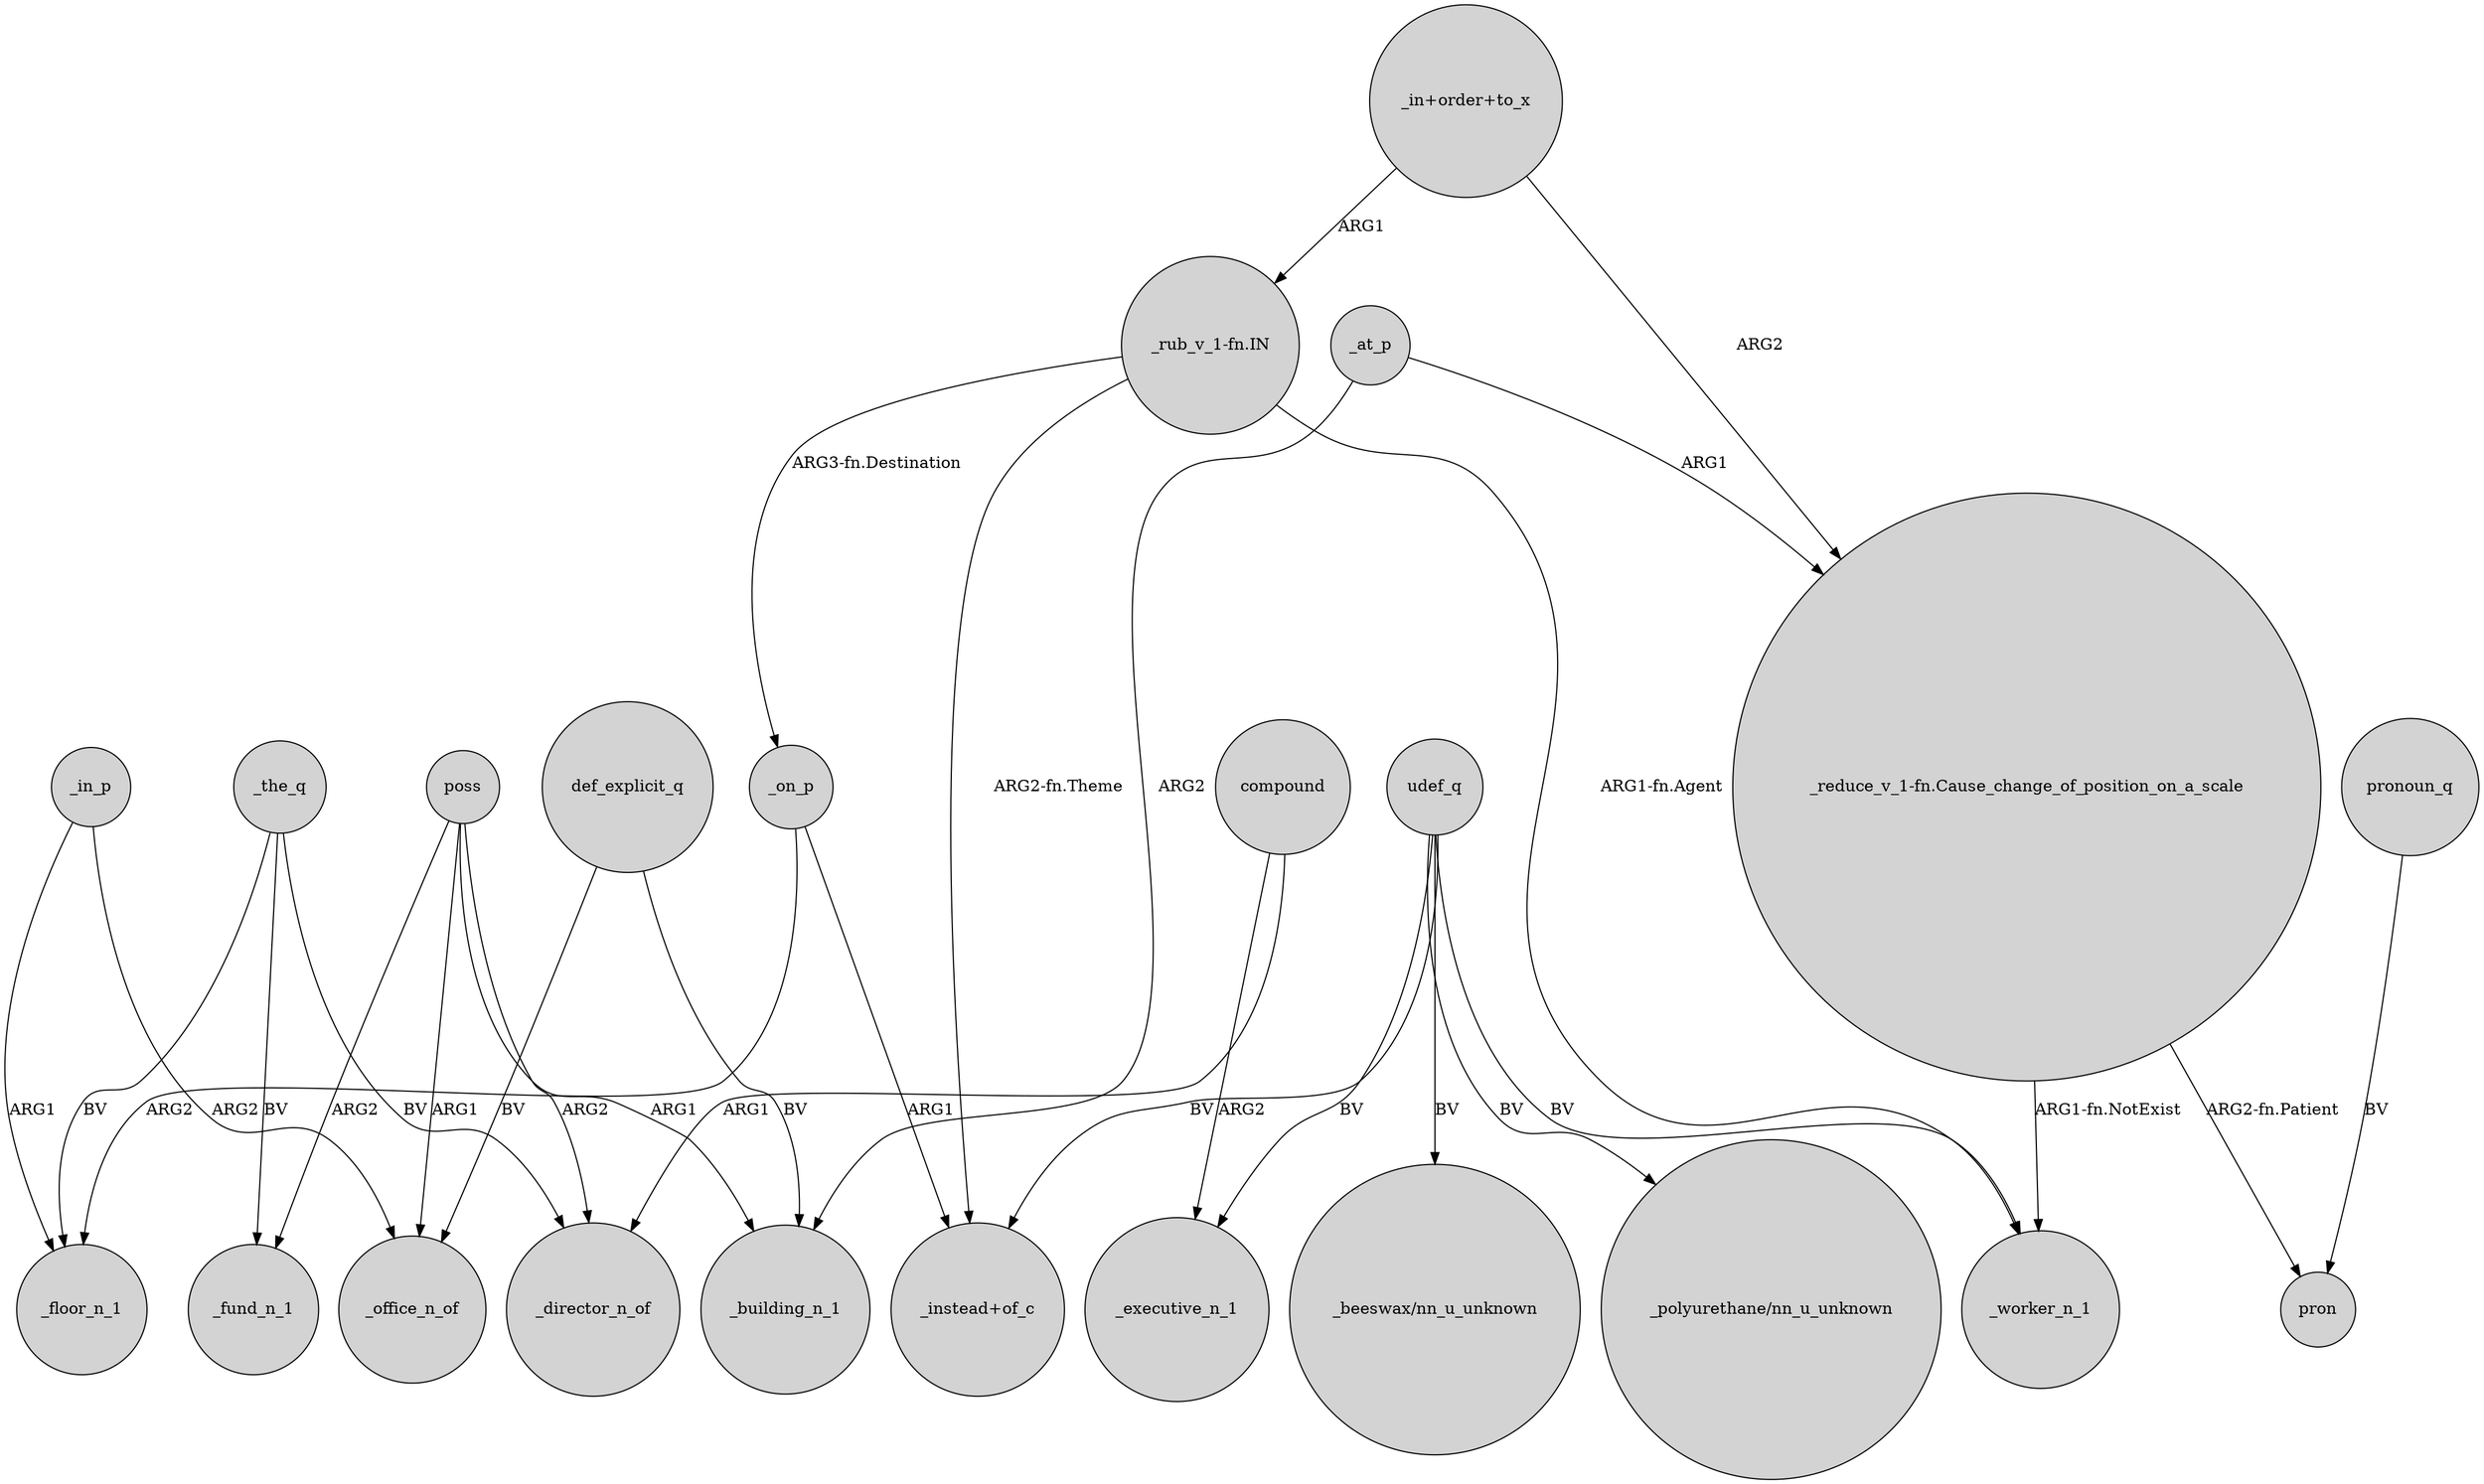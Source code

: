 digraph {
	node [shape=circle style=filled]
	udef_q -> "_instead+of_c" [label=BV]
	_on_p -> "_instead+of_c" [label=ARG1]
	"_rub_v_1-fn.IN" -> "_instead+of_c" [label="ARG2-fn.Theme"]
	"_in+order+to_x" -> "_reduce_v_1-fn.Cause_change_of_position_on_a_scale" [label=ARG2]
	udef_q -> "_beeswax/nn_u_unknown" [label=BV]
	udef_q -> _executive_n_1 [label=BV]
	_at_p -> _building_n_1 [label=ARG2]
	_at_p -> "_reduce_v_1-fn.Cause_change_of_position_on_a_scale" [label=ARG1]
	poss -> _fund_n_1 [label=ARG2]
	poss -> _building_n_1 [label=ARG1]
	udef_q -> "_polyurethane/nn_u_unknown" [label=BV]
	def_explicit_q -> _office_n_of [label=BV]
	udef_q -> _worker_n_1 [label=BV]
	"_in+order+to_x" -> "_rub_v_1-fn.IN" [label=ARG1]
	_the_q -> _fund_n_1 [label=BV]
	_in_p -> _office_n_of [label=ARG2]
	_in_p -> _floor_n_1 [label=ARG1]
	"_rub_v_1-fn.IN" -> _on_p [label="ARG3-fn.Destination"]
	_the_q -> _floor_n_1 [label=BV]
	poss -> _director_n_of [label=ARG2]
	pronoun_q -> pron [label=BV]
	"_reduce_v_1-fn.Cause_change_of_position_on_a_scale" -> pron [label="ARG2-fn.Patient"]
	_on_p -> _floor_n_1 [label=ARG2]
	"_reduce_v_1-fn.Cause_change_of_position_on_a_scale" -> _worker_n_1 [label="ARG1-fn.NotExist"]
	poss -> _office_n_of [label=ARG1]
	_the_q -> _director_n_of [label=BV]
	"_rub_v_1-fn.IN" -> _worker_n_1 [label="ARG1-fn.Agent"]
	compound -> _director_n_of [label=ARG1]
	compound -> _executive_n_1 [label=ARG2]
	def_explicit_q -> _building_n_1 [label=BV]
}
